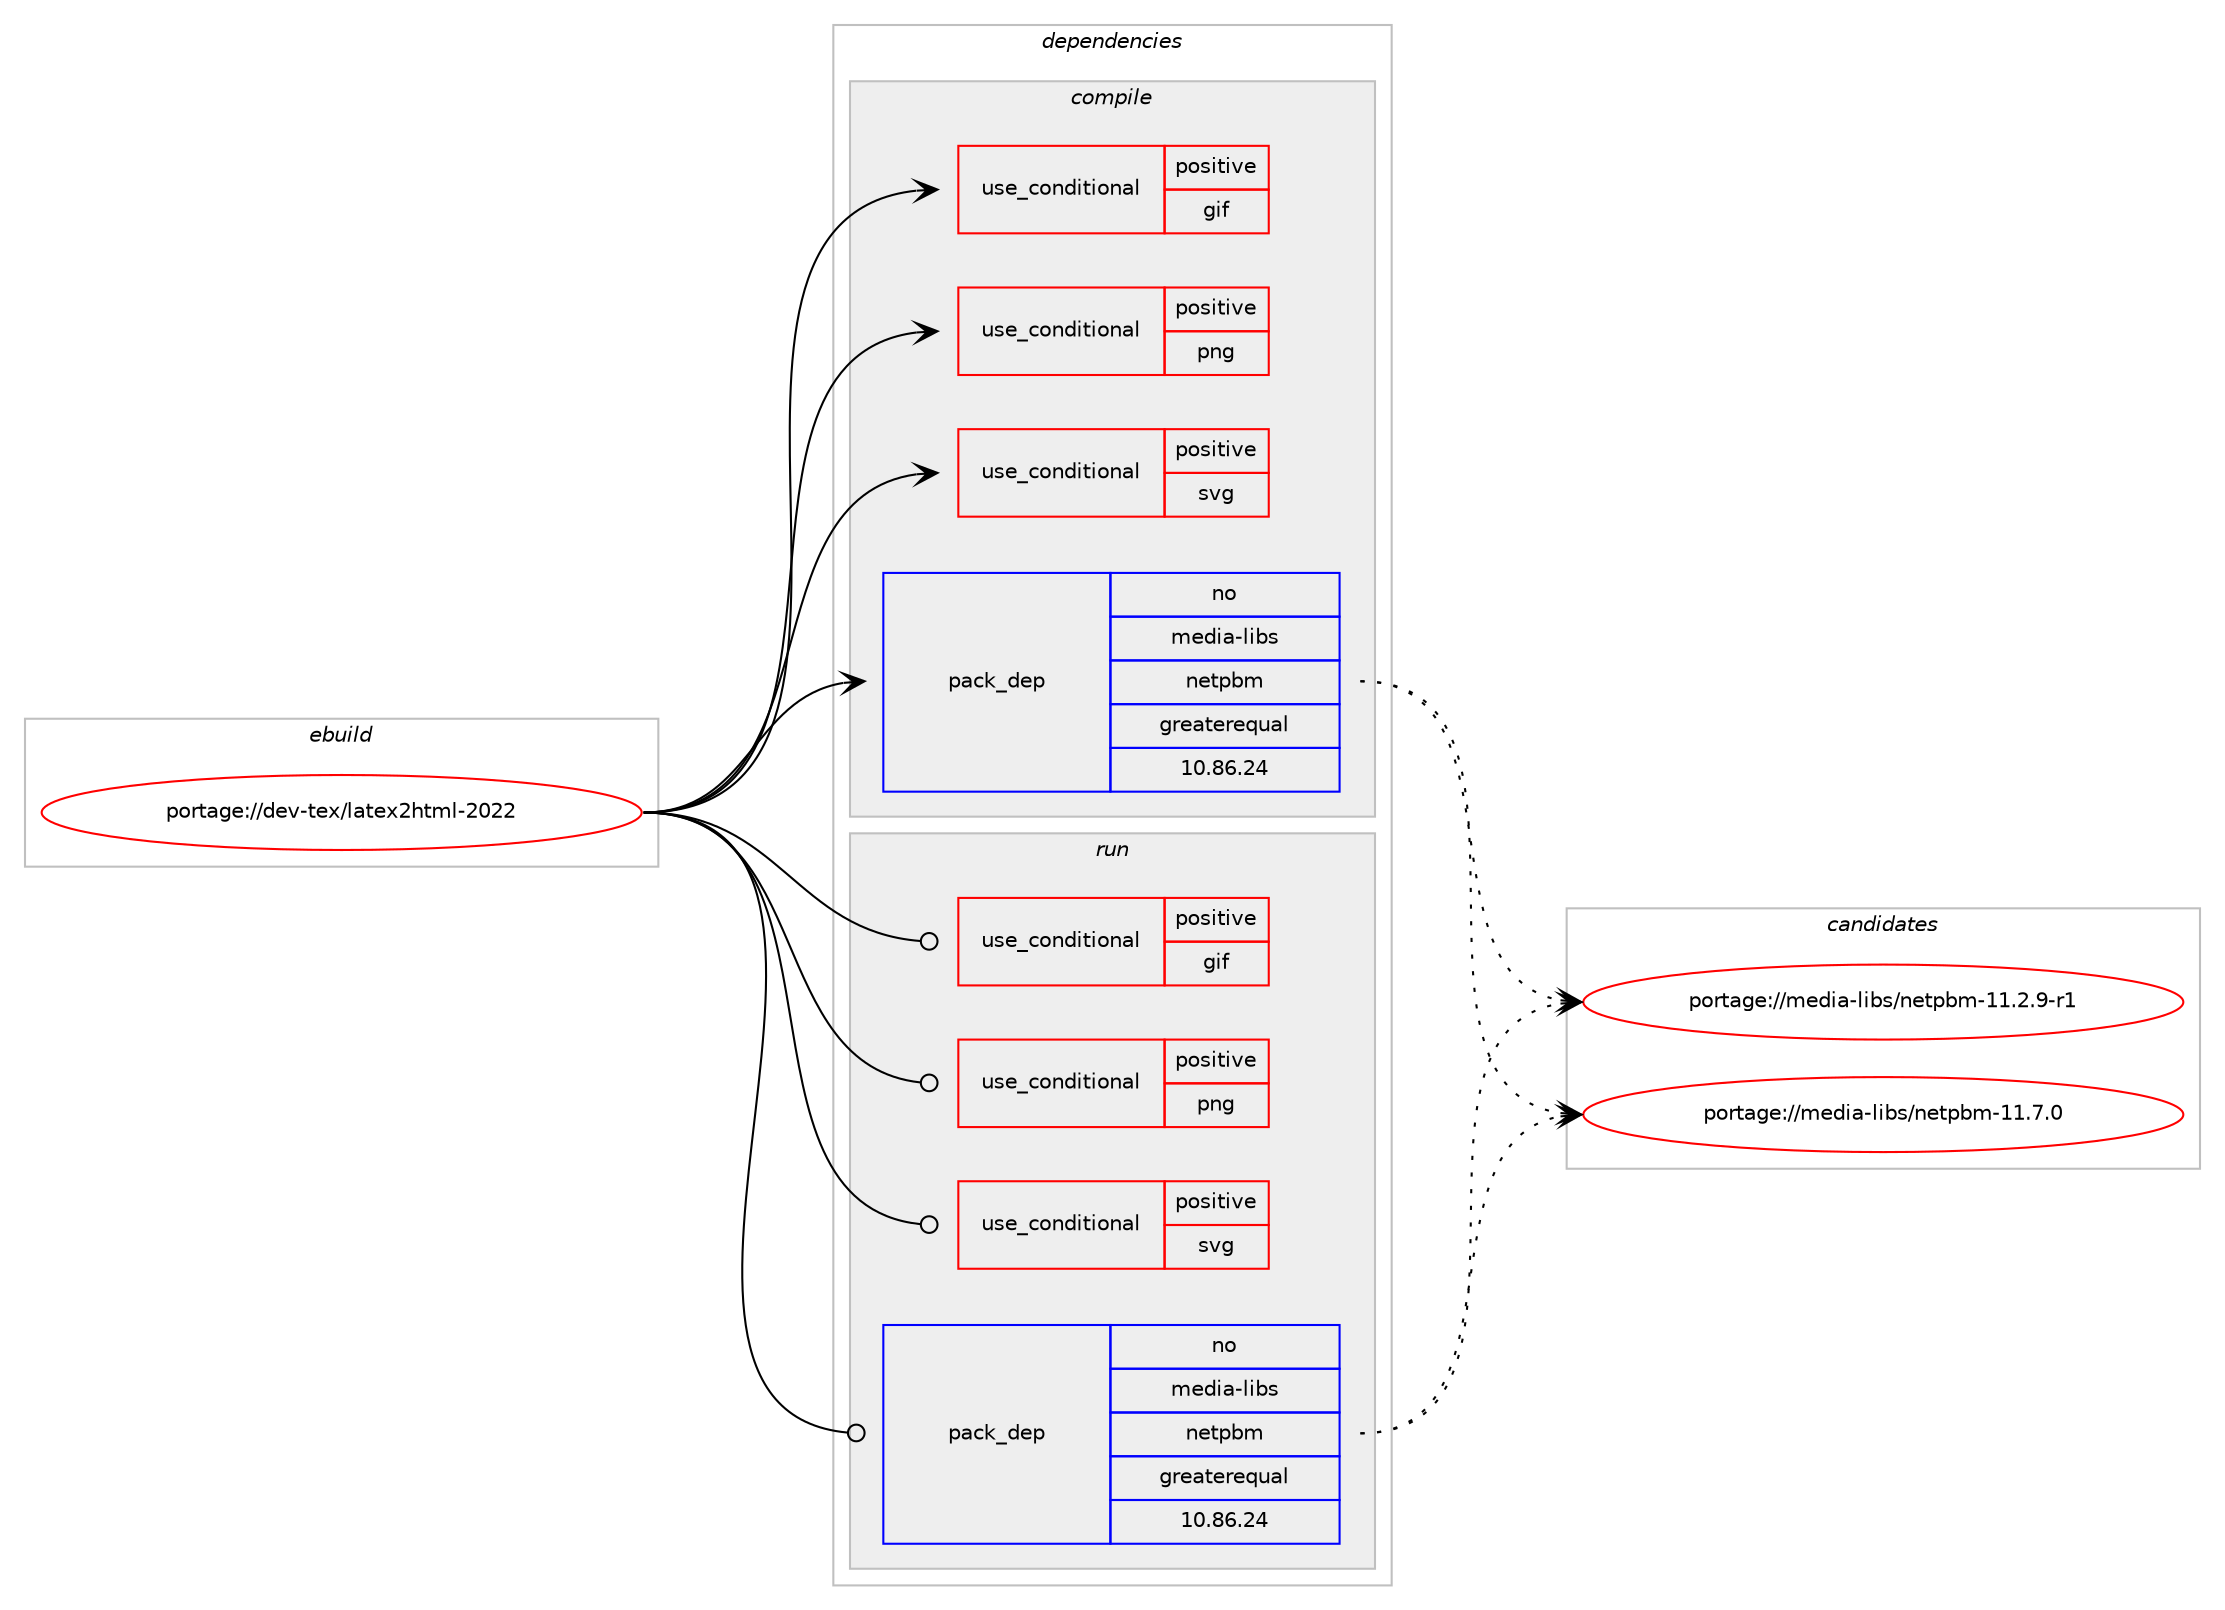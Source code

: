 digraph prolog {

# *************
# Graph options
# *************

newrank=true;
concentrate=true;
compound=true;
graph [rankdir=LR,fontname=Helvetica,fontsize=10,ranksep=1.5];#, ranksep=2.5, nodesep=0.2];
edge  [arrowhead=vee];
node  [fontname=Helvetica,fontsize=10];

# **********
# The ebuild
# **********

subgraph cluster_leftcol {
color=gray;
rank=same;
label=<<i>ebuild</i>>;
id [label="portage://dev-tex/latex2html-2022", color=red, width=4, href="../dev-tex/latex2html-2022.svg"];
}

# ****************
# The dependencies
# ****************

subgraph cluster_midcol {
color=gray;
label=<<i>dependencies</i>>;
subgraph cluster_compile {
fillcolor="#eeeeee";
style=filled;
label=<<i>compile</i>>;
subgraph cond57679 {
dependency107306 [label=<<TABLE BORDER="0" CELLBORDER="1" CELLSPACING="0" CELLPADDING="4"><TR><TD ROWSPAN="3" CELLPADDING="10">use_conditional</TD></TR><TR><TD>positive</TD></TR><TR><TD>gif</TD></TR></TABLE>>, shape=none, color=red];
# *** BEGIN UNKNOWN DEPENDENCY TYPE (TODO) ***
# dependency107306 -> package_dependency(portage://dev-tex/latex2html-2022,install,no,media-libs,giflib,none,[,,],[],[])
# *** END UNKNOWN DEPENDENCY TYPE (TODO) ***

}
id:e -> dependency107306:w [weight=20,style="solid",arrowhead="vee"];
subgraph cond57680 {
dependency107307 [label=<<TABLE BORDER="0" CELLBORDER="1" CELLSPACING="0" CELLPADDING="4"><TR><TD ROWSPAN="3" CELLPADDING="10">use_conditional</TD></TR><TR><TD>positive</TD></TR><TR><TD>png</TD></TR></TABLE>>, shape=none, color=red];
# *** BEGIN UNKNOWN DEPENDENCY TYPE (TODO) ***
# dependency107307 -> package_dependency(portage://dev-tex/latex2html-2022,install,no,media-libs,libpng,none,[,,],[slot(0)],[])
# *** END UNKNOWN DEPENDENCY TYPE (TODO) ***

}
id:e -> dependency107307:w [weight=20,style="solid",arrowhead="vee"];
subgraph cond57681 {
dependency107308 [label=<<TABLE BORDER="0" CELLBORDER="1" CELLSPACING="0" CELLPADDING="4"><TR><TD ROWSPAN="3" CELLPADDING="10">use_conditional</TD></TR><TR><TD>positive</TD></TR><TR><TD>svg</TD></TR></TABLE>>, shape=none, color=red];
# *** BEGIN UNKNOWN DEPENDENCY TYPE (TODO) ***
# dependency107308 -> package_dependency(portage://dev-tex/latex2html-2022,install,no,app-text,poppler,none,[,,],[],[use(enable(cairo),none)])
# *** END UNKNOWN DEPENDENCY TYPE (TODO) ***

}
id:e -> dependency107308:w [weight=20,style="solid",arrowhead="vee"];
# *** BEGIN UNKNOWN DEPENDENCY TYPE (TODO) ***
# id -> package_dependency(portage://dev-tex/latex2html-2022,install,no,app-text,ghostscript-gpl,none,[,,],[],[])
# *** END UNKNOWN DEPENDENCY TYPE (TODO) ***

# *** BEGIN UNKNOWN DEPENDENCY TYPE (TODO) ***
# id -> package_dependency(portage://dev-tex/latex2html-2022,install,no,dev-lang,perl,none,[,,],[],[])
# *** END UNKNOWN DEPENDENCY TYPE (TODO) ***

subgraph pack48252 {
dependency107309 [label=<<TABLE BORDER="0" CELLBORDER="1" CELLSPACING="0" CELLPADDING="4" WIDTH="220"><TR><TD ROWSPAN="6" CELLPADDING="30">pack_dep</TD></TR><TR><TD WIDTH="110">no</TD></TR><TR><TD>media-libs</TD></TR><TR><TD>netpbm</TD></TR><TR><TD>greaterequal</TD></TR><TR><TD>10.86.24</TD></TR></TABLE>>, shape=none, color=blue];
}
id:e -> dependency107309:w [weight=20,style="solid",arrowhead="vee"];
# *** BEGIN UNKNOWN DEPENDENCY TYPE (TODO) ***
# id -> package_dependency(portage://dev-tex/latex2html-2022,install,no,virtual,latex-base,none,[,,],[],[])
# *** END UNKNOWN DEPENDENCY TYPE (TODO) ***

}
subgraph cluster_compileandrun {
fillcolor="#eeeeee";
style=filled;
label=<<i>compile and run</i>>;
}
subgraph cluster_run {
fillcolor="#eeeeee";
style=filled;
label=<<i>run</i>>;
subgraph cond57682 {
dependency107310 [label=<<TABLE BORDER="0" CELLBORDER="1" CELLSPACING="0" CELLPADDING="4"><TR><TD ROWSPAN="3" CELLPADDING="10">use_conditional</TD></TR><TR><TD>positive</TD></TR><TR><TD>gif</TD></TR></TABLE>>, shape=none, color=red];
# *** BEGIN UNKNOWN DEPENDENCY TYPE (TODO) ***
# dependency107310 -> package_dependency(portage://dev-tex/latex2html-2022,run,no,media-libs,giflib,none,[,,],[],[])
# *** END UNKNOWN DEPENDENCY TYPE (TODO) ***

}
id:e -> dependency107310:w [weight=20,style="solid",arrowhead="odot"];
subgraph cond57683 {
dependency107311 [label=<<TABLE BORDER="0" CELLBORDER="1" CELLSPACING="0" CELLPADDING="4"><TR><TD ROWSPAN="3" CELLPADDING="10">use_conditional</TD></TR><TR><TD>positive</TD></TR><TR><TD>png</TD></TR></TABLE>>, shape=none, color=red];
# *** BEGIN UNKNOWN DEPENDENCY TYPE (TODO) ***
# dependency107311 -> package_dependency(portage://dev-tex/latex2html-2022,run,no,media-libs,libpng,none,[,,],[slot(0)],[])
# *** END UNKNOWN DEPENDENCY TYPE (TODO) ***

}
id:e -> dependency107311:w [weight=20,style="solid",arrowhead="odot"];
subgraph cond57684 {
dependency107312 [label=<<TABLE BORDER="0" CELLBORDER="1" CELLSPACING="0" CELLPADDING="4"><TR><TD ROWSPAN="3" CELLPADDING="10">use_conditional</TD></TR><TR><TD>positive</TD></TR><TR><TD>svg</TD></TR></TABLE>>, shape=none, color=red];
# *** BEGIN UNKNOWN DEPENDENCY TYPE (TODO) ***
# dependency107312 -> package_dependency(portage://dev-tex/latex2html-2022,run,no,app-text,poppler,none,[,,],[],[use(enable(cairo),none)])
# *** END UNKNOWN DEPENDENCY TYPE (TODO) ***

}
id:e -> dependency107312:w [weight=20,style="solid",arrowhead="odot"];
# *** BEGIN UNKNOWN DEPENDENCY TYPE (TODO) ***
# id -> package_dependency(portage://dev-tex/latex2html-2022,run,no,app-text,ghostscript-gpl,none,[,,],[],[])
# *** END UNKNOWN DEPENDENCY TYPE (TODO) ***

# *** BEGIN UNKNOWN DEPENDENCY TYPE (TODO) ***
# id -> package_dependency(portage://dev-tex/latex2html-2022,run,no,dev-lang,perl,none,[,,],[],[])
# *** END UNKNOWN DEPENDENCY TYPE (TODO) ***

subgraph pack48253 {
dependency107313 [label=<<TABLE BORDER="0" CELLBORDER="1" CELLSPACING="0" CELLPADDING="4" WIDTH="220"><TR><TD ROWSPAN="6" CELLPADDING="30">pack_dep</TD></TR><TR><TD WIDTH="110">no</TD></TR><TR><TD>media-libs</TD></TR><TR><TD>netpbm</TD></TR><TR><TD>greaterequal</TD></TR><TR><TD>10.86.24</TD></TR></TABLE>>, shape=none, color=blue];
}
id:e -> dependency107313:w [weight=20,style="solid",arrowhead="odot"];
# *** BEGIN UNKNOWN DEPENDENCY TYPE (TODO) ***
# id -> package_dependency(portage://dev-tex/latex2html-2022,run,no,virtual,latex-base,none,[,,],[],[])
# *** END UNKNOWN DEPENDENCY TYPE (TODO) ***

}
}

# **************
# The candidates
# **************

subgraph cluster_choices {
rank=same;
color=gray;
label=<<i>candidates</i>>;

subgraph choice48252 {
color=black;
nodesep=1;
choice1091011001059745108105981154711010111611298109454949465046574511449 [label="portage://media-libs/netpbm-11.2.9-r1", color=red, width=4,href="../media-libs/netpbm-11.2.9-r1.svg"];
choice109101100105974510810598115471101011161129810945494946554648 [label="portage://media-libs/netpbm-11.7.0", color=red, width=4,href="../media-libs/netpbm-11.7.0.svg"];
dependency107309:e -> choice1091011001059745108105981154711010111611298109454949465046574511449:w [style=dotted,weight="100"];
dependency107309:e -> choice109101100105974510810598115471101011161129810945494946554648:w [style=dotted,weight="100"];
}
subgraph choice48253 {
color=black;
nodesep=1;
choice1091011001059745108105981154711010111611298109454949465046574511449 [label="portage://media-libs/netpbm-11.2.9-r1", color=red, width=4,href="../media-libs/netpbm-11.2.9-r1.svg"];
choice109101100105974510810598115471101011161129810945494946554648 [label="portage://media-libs/netpbm-11.7.0", color=red, width=4,href="../media-libs/netpbm-11.7.0.svg"];
dependency107313:e -> choice1091011001059745108105981154711010111611298109454949465046574511449:w [style=dotted,weight="100"];
dependency107313:e -> choice109101100105974510810598115471101011161129810945494946554648:w [style=dotted,weight="100"];
}
}

}
